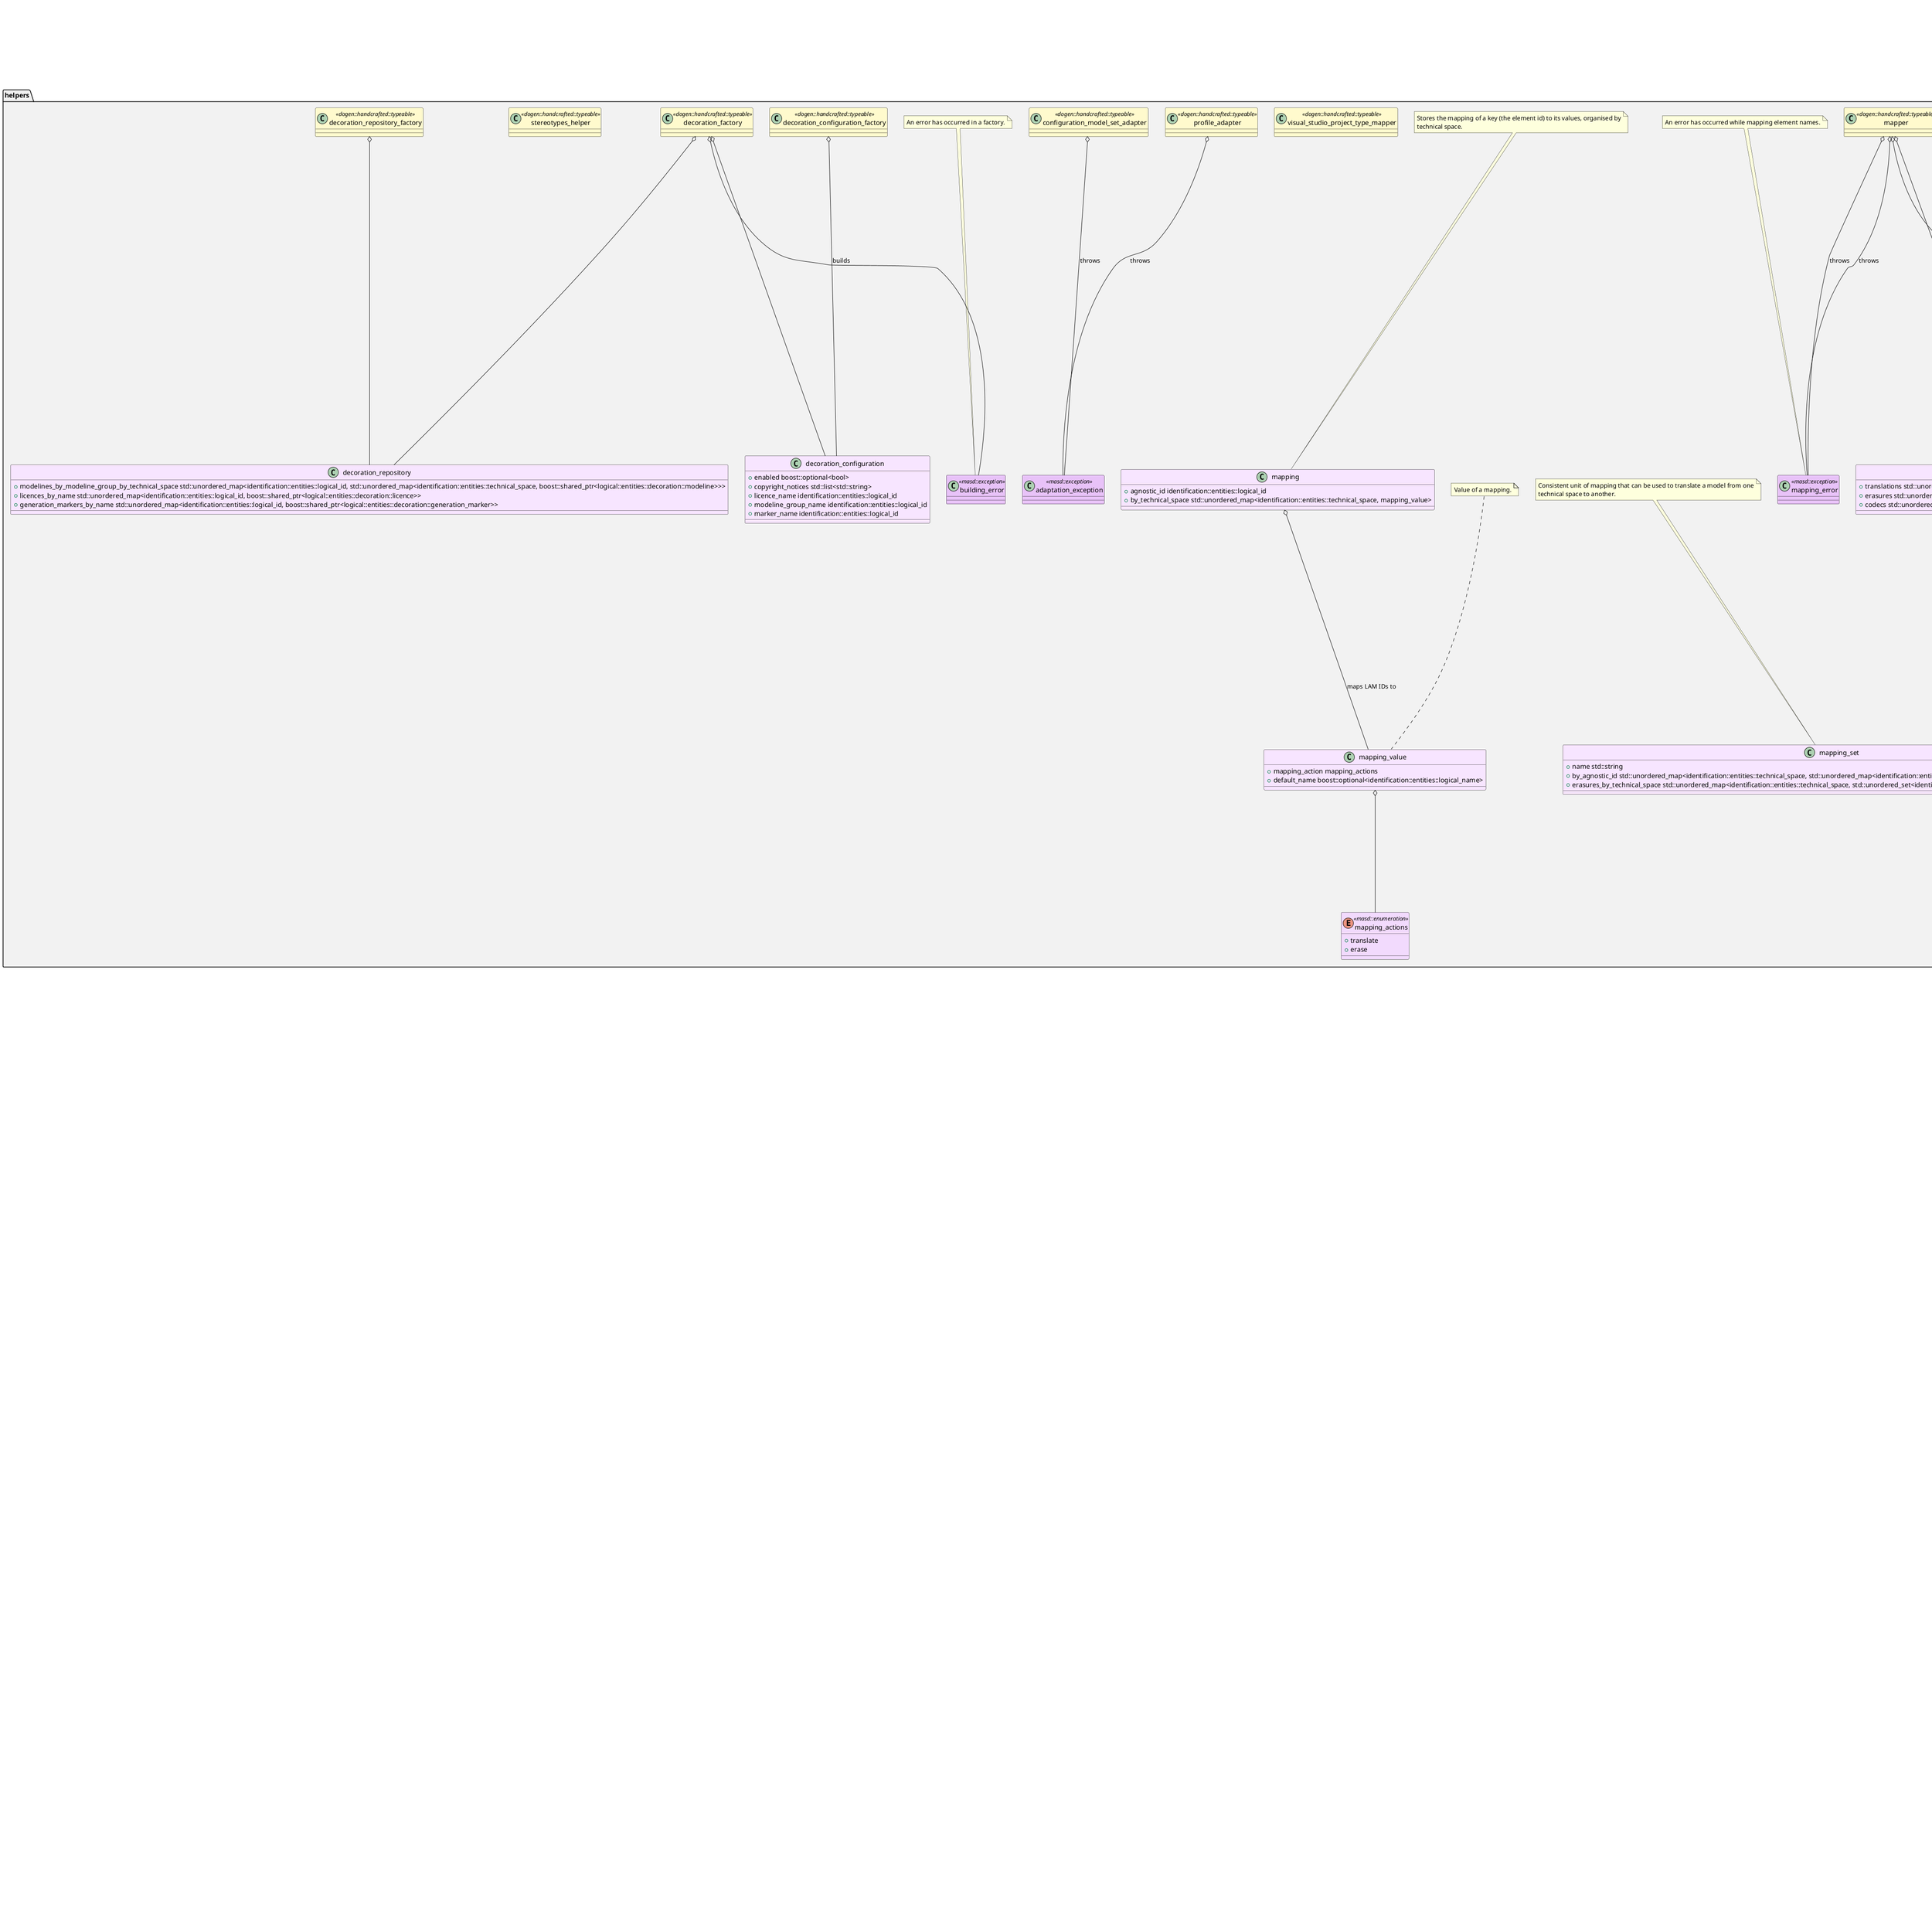 @startuml
set namespaceSeparator ::
note as N1
The logcal model defines the core entities that live in the logical dimension of
MASD's conceptual model.

Overview

The logical model strives to provide a technical-space agnostic element
representation, designed for code generation. Codec models are obtained via
frontends and transformed into "bare" logical models, at which point they can
enter its pipeline. Within it, they are processed until they form a cohesive
whole. They are then in a suitable state for code generation.

Mission

The objectives of the logical model are:

- to represent all high-level entities that exist across a number of technical
  spaces used in software engineering. These entities are not necessarily
  limited to programming entities, though, of course, these form the core set of
  elements we're interested in. Additional entities such as build sytems and
  high-level patterns such as GoF and others are also captured.
- to provide the tooling required to combine multiple models together into a
  bigger model - called the merged model.
- to ensure the consistency of the merged model via validation rules (such as
  verifying that all types have a definitions, etc.).

UML representation:

\image html dogen.logical/modeling/dogen.logical.svg
end note

namespace entities #F2F2F2 {
    note as entities_1
Entities that define the logical model.
    end note

    class Parameterisable <<masd::object_template>> #E3B6F6 {
        +{field} type_parameters type_parameters
    }

    Parameterisable o-- type_parameters

    class type_parameters #F7E5FF {
        +{field} variable_number_of_parameters bool
        +{field} count unsigned int
        +{field} always_in_heap bool
    }

    class Associatable <<masd::object_template>> #E3B6F6 {
        +{field} transparent_associations std::list<identification::entities::logical_name>
        +{field} opaque_associations std::list<identification::entities::logical_name>
        +{field} associative_container_keys std::list<identification::entities::logical_name>
    }

    note top of Associatable
The element has the ability to associate itself with other elements.
    end note

    class Generalizable <<masd::object_template>> #E3B6F6 {
        +{field} is_parent bool
        +{field} is_child bool
        +{field} is_leaf bool
        +{field} is_final bool
        +{field} is_final_requested boost::optional<bool>
        +{field} is_abstract bool
        +{field} in_inheritance_relationship bool
        +{field} root_parents std::list<identification::entities::logical_name>
        +{field} parents std::list<identification::entities::logical_name>
        +{field} leaves std::list<identification::entities::logical_name>
        +{field} type_registrar boost::optional<identification::entities::logical_name>
    }

    note top of Generalizable
The element has the ability to be part of a generalization relationship.
    end note

    class Visitable <<masd::object_template>> #E3B6F6 {
        +{field} base_visitor boost::optional<identification::entities::logical_name>
        +{field} derived_visitor boost::optional<identification::entities::logical_name>
        +{field} is_visitation_root bool
        +{field} is_visitation_leaf bool
    }

    note top of Visitable
The ability to handle visitation.
    end note

    class Relatable <<masd::object_template>> #E3B6F6 {
    }

    entities::Containable <|-- entities::Relatable
    entities::Visitable <|-- entities::Relatable
    entities::Associatable <|-- entities::Relatable
    entities::Generalizable <|-- entities::Relatable
    note top of Relatable
Element has the ability to have relationships with other elements.
    end note

    class Containable <<masd::object_template>> #E3B6F6 {
        +{field} contained_by identification::entities::logical_id
        +{field} in_global_module bool
    }

    note top of Containable
The ability to be contained inside a module.
    end note

    class TechnicalSpaceRelationship <<masd::object_template>> #E3B6F6 {
        +{field} intrinsic_technical_space identification::entities::technical_space
    }

    class Provenance <<masd::object_template>> #E3B6F6 {
        +{field} provenance identification::entities::codec_provenance
    }

    note top of Provenance
Details of the origin of this model element.
    end note

    class Stereotypable <<masd::object_template>> #E3B6F6 {
        +{field} stereotypes stereotypes
    }

    Stereotypable o-- stereotypes

    class stereotypes #F7E5FF {
        +{field} static_stereotypes std::list<static_stereotypes>
        +{field} dynamic_stereotypes std::list<identification::entities::stereotype>
    }

    stereotypes o-- static_stereotypes

    note top of stereotypes
Stereotype information associated with this element.
    end note

    enum static_stereotypes <<masd::enumeration>> #F2DAFD {
        +{field} fluent
        +{field} immutable
        +{field} visitable
        +{field} structural_object
        +{field} structural_object_template
        +{field} structural_exception
        +{field} structural_primitive
        +{field} structural_enumeration
        +{field} structural_module
        +{field} structural_builtin
        +{field} structural_entry_point
        +{field} structural_assistant
        +{field} orm_object
        +{field} orm_value
        +{field} decoration_modeline_group
        +{field} decoration_modeline
        +{field} decoration_generation_marker
        +{field} decoration_licence
        +{field} variability_profile
        +{field} variability_profile_template
        +{field} variability_feature_bundle
        +{field} variability_feature_template_bundle
        +{field} variability_initializer
        +{field} mapping_fixed_mappable
        +{field} mapping_extensible_mappable
        +{field} templating_logic_less_template
        +{field} serialization_type_registrar
        +{field} visual_studio_solution
        +{field} visual_studio_project
        +{field} visual_studio_msbuild_targets
        +{field} orm_common_odb_options
        +{field} build_cmakelists
        +{field} physical_backend
        +{field} physical_facet
        +{field} physical_archetype
        +{field} physical_archetype_kind
        +{field} physical_part
        +{field} physical_helper
    }

    note top of static_stereotypes
Lists all stereotypes defined in the masd UML profile.
    end note

    class Documentable <<masd::object_template>> #E3B6F6 {
        +{field} documentation std::string
    }

    note top of Documentable
Ability to provide documentation.
    end note

    class Configurable <<masd::object_template>> #E3B6F6 {
        +{field} configuration boost::shared_ptr<variability::entities::configuration>
    }

    note top of Configurable
Ability to have meta-data associated.
    end note

    class MetaNameable <<masd::object_template>> #E3B6F6 {
        +{field} meta_name identification::entities::logical_meta_name
    }

    note top of MetaNameable
Ability to have a meta-name.
    end note

    class Nameable <<masd::object_template>> #E3B6F6 {
        +{field} name identification::entities::logical_name
    }

    note top of Nameable
Ability to have a name.
    end note

    class Generatable <<masd::object_template>> #E3B6F6 {
        +{field} generability_status generability_status
    }

    Generatable o-u- generability_status

    enum generability_status <<masd::enumeration>> #F2DAFD {
        +{field} non_generatable_source
        +{field} generation_not_expected
        +{field} non_generatable_state
        +{field} generation_disabled
        +{field} generation_ignored
        +{field} generatable
    }

    note top of generability_status
The status of this element with regards to generability.
    end note

    class Labelable <<masd::object_template>> #E3B6F6 {
        +{field} labels std::list<identification::entities::label>
    }

    note top of Labelable
The ability to attach labels to an element.
    end note

    class Stateful <<masd::object_template>> #E3B6F6 {
        +{field} all_attributes std::list<attribute>
        +{field} local_attributes std::list<attribute>
        +{field} inherited_attributes std::unordered_map<identification::entities::logical_name, std::list<attribute>>
        +{field} is_immutable bool
        +{field} is_fluent bool
    }

    Stateful o-u- attribute: stores state in

    note top of Stateful
Ability to have a state.
    end note

    class attribute <<Documentable, Configurable, Nameable, Stereotypable>> #F7E5FF {
        +{field} unparsed_type std::string
        +{field} parsed_type identification::entities::logical_name_tree
        +{field} is_immutable bool
        +{field} is_fluent bool
        +{field} orm_properties boost::optional<orm::attribute_properties>
        +{field} member_variable_name std::string
        +{field} getter_setter_name std::string
    }

    note top of attribute
Represents an attribute in an object.
    end note

    class Element <<masd::object_template>> #E3B6F6 {
    }

    Element <|.. element

    entities::Nameable <|-- entities::Element
    entities::Documentable <|-- entities::Element
    entities::Provenance <|-- entities::Element
    entities::Containable <|-- entities::Element
    entities::Stereotypable <|-- entities::Element
    entities::MetaNameable <|-- entities::Element
    entities::TechnicalSpaceRelationship <|-- entities::Element
    entities::Configurable <|-- entities::Element
    entities::Labelable <|-- entities::Element
    entities::Generatable <|-- entities::Element
    note top of Element
A unit of coding that can be code generated.

We define the Element object template purely to make our life easier when
creating the element class. It is not required for any other purpose.
    end note

    class element <<masd::visitable, Element>> #F7E5FF {
        +{field} decoration std::unordered_map<identification::entities::technical_space, boost::optional<decoration::element_properties>>
        +{field} helper_properties std::list<helper_properties>
    }

    element o-- helper_properties

    note top of element
Represents a generic logical construct.

An element is anything of interest in a problem domain which needs to be
expressed in code generation. It covers both types (objects, enumerations, etc),
meta-types (object templates) and non-types (modules and backend specific entities).
    end note

    class model <<Nameable, MetaNameable, Provenance>> #F7E5FF {
        +{field} references std::unordered_map<identification::entities::logical_name, identification::entities::model_type>
        +{field} leaves std::unordered_set<identification::entities::logical_name>
        +{field} root_module boost::shared_ptr<structural::module>
        +{field} input_technical_space identification::entities::technical_space
        +{field} output_technical_spaces std::list<identification::entities::technical_space>
        +{field} all_technical_spaces std::unordered_set<identification::entities::technical_space>
        +{field} orm_properties boost::optional<orm::model_properties>
        +{field} structural_elements structural::element_repository
        +{field} decoration_elements decoration::element_repository
        +{field} variability_elements variability::element_repository
        +{field} mapping_elements mapping::element_repository
        +{field} templating_elements templating::element_repository
        +{field} serialization_elements serialization::element_repository
        +{field} visual_studio_elements visual_studio::element_repository
        +{field} orm_elements orm::element_repository
        +{field} build_elements build::element_repository
        +{field} physical_elements physical::element_repository
        +{field} meta_names std::unordered_map<identification::entities::logical_meta_id, identification::entities::logical_meta_name>
        +{field} streaming_properties std::unordered_map<identification::entities::logical_id, streaming_properties>
        +{field} technical_space_version identification::entities::technical_space_version
        +{field} aspect_properties std::unordered_map<identification::entities::logical_id, aspect_properties>
        +{field} assistant_properties std::unordered_map<identification::entities::logical_id, assistant_properties>
    }

    model o-- element
    model o-- assistant_properties
    model o-- aspect_properties
    model o-- streaming_properties

    note top of model
Intermediate representation of a masd model.
    end note

    class assistant_properties #F7E5FF {
        +{field} requires_assistance bool
        +{field} method_postfix std::string
    }

    class aspect_properties #F7E5FF {
        +{field} requires_static_reference_equals bool
    }

    class streaming_properties #F7E5FF {
        +{field} requires_quoting bool
        +{field} string_conversion_method std::string
        +{field} remove_unprintable_characters bool
    }

    class output_model_set <<Nameable>> #F7E5FF {
        +{field} models std::list<model>
    }

    output_model_set o-- model: composed of

    note top of output_model_set
Represents a set of related logical models produced as ouput of the logical
model chains.
    end note

    class input_model_set #F7E5FF {
        +{field} target model
        +{field} references std::list<model>
        +{field} fixed_mappings std::unordered_map<std::string, std::string>
    }

    input_model_set o-- model: composed of

    note top of input_model_set
Represents a set of related logical models used as an input to the logical model
chains.
    end note

    class elements_traversal <<dogen::handcrafted::typeable::header_only>> #FFFACD {
    }

    class TraversalVisitor <<masd::object_template>> #E3B6F6 {
    }

    class Container <<masd::object_template>> #E3B6F6 {
        +{field} contains std::list<identification::entities::logical_id>
    }

    note top of Container
Has the ability to contain other elements.
    end note

    class meta_element <<masd::variability::profile>> #DDECEC {
        +{field} masd.generalization.parent
    }

    class helper_properties #F7E5FF {
        +{field} current helper_descriptor
        +{field} direct_descendants std::list<helper_descriptor>
        +{field} in_inheritance_relationship bool
    }

    helper_properties o-- helper_descriptor

    class helper_descriptor #F7E5FF {
        +{field} family std::string
        +{field} namespaces std::list<std::string>
        +{field} name_identifiable std::string
        +{field} name_qualified std::string
        +{field} name_tree_qualified std::string
        +{field} name_tree_identifiable std::string
        +{field} streaming_properties boost::optional<streaming_properties>
        +{field} is_simple_type bool
        +{field} requires_hashing_helper bool
        +{field} is_circular_dependency bool
        +{field} is_pointer bool
    }

    namespace entities::build #F2F2F2 {
        note as build_1
Houses all of the meta-modeling elements related to building, which don't have
their own containing namespace.
        end note

        class element_repository #F7E5FF {
            +{field} cmakelists std::unordered_map<identification::entities::logical_id, boost::shared_ptr<cmakelists>>
        }

        element_repository o-- cmakelists

        class cmakelists <<logical::meta_element>> #F7E5FF {
            +{field} include_directory_path std::string
            +{field} source_directory_name std::string
            +{field} header_file_extension std::string
            +{field} implementation_file_extension std::string
            +{field} odb_targets dogen::logical::entities::orm::odb_targets
            +{field} tests_directory_name std::string
        }

        note top of cmakelists
Represents build CMakeLists files.
        end note

    }

    namespace entities::serialization #F2F2F2 {
        note as serialization_1
Houses all of the meta-modeling elements related to serialisation.
        end note

        class element_repository #F7E5FF {
            +{field} type_registrars std::unordered_map<identification::entities::logical_id, boost::shared_ptr<type_registrar>>
        }

        element_repository o-- type_registrar

        class type_registrar <<logical::meta_element>> #F7E5FF {
            +{field} leaves std::list<identification::entities::logical_name>
            +{field} registrar_dependencies std::list<identification::entities::logical_name>
        }

        note top of type_registrar
Responsible for registering types for serialisation purposes.

Certain libraries in certain technical spaces - such as Boost Serialisation, in C++ -
require types that are in an inheritance relationship to be made known to the
serialisation infrastructure in order for the deserialisation of base and derived
types to work. The type registrar is aware of all types with such requirements and
generates the registration code as needed.
        end note

    }

    namespace entities::templating #F2F2F2 {
        note as templating_1
Meta-model elements related to templating .
        end note

        class element_repository #F7E5FF {
            +{field} logic_less_templates std::unordered_map<identification::entities::logical_id, boost::shared_ptr<logic_less_template>>
        }

        element_repository o-- logic_less_template

        class logic_less_template <<logical::meta_element>> #F7E5FF {
            +{field} content std::string
        }

        note top of logic_less_template
Represents a logic-less template.

At present the system only supports wale templates.
        end note

    }

    namespace entities::orm #F2F2F2 {
        note as orm_1
Houses all of the properties related to ORM support in Dogen.
        end note

        class element_repository #F7E5FF {
            +{field} common_odb_options std::unordered_map<identification::entities::logical_id, boost::shared_ptr<common_odb_options>>
        }

        element_repository o-- common_odb_options

        class Mappeable <<masd::object_template>> #E3B6F6 {
            +{field} generate_mapping bool
        }

        class OrmElement <<masd::object_template>> #E3B6F6 {
            +{field} odb_options odb_options
        }

        OrmElement o-- odb_options
        OrmElement <|-- object_properties
        OrmElement <|-- primitive_properties

        entities::orm::Schemable <|-- entities::orm::OrmElement
        entities::orm::Caseable <|-- entities::orm::OrmElement
        entities::orm::Mappeable <|-- entities::orm::OrmElement
        entities::orm::TypeMappable <|-- entities::orm::OrmElement
        entities::orm::OdbPragmable <|-- entities::orm::OrmElement
        class OdbPragmable <<masd::object_template>> #E3B6F6 {
            +{field} odb_pragmas std::list<std::string>
        }

        OdbPragmable <|-- attribute_properties

        class TypeMappable <<masd::object_template>> #E3B6F6 {
            +{field} type_mappings std::list<type_mapping>
        }

        TypeMappable o-- type_mapping

        class type_mapping #F7E5FF {
            +{field} source_type std::string
            +{field} destination_type std::string
            +{field} to_source_type std::string
            +{field} to_destination_type std::string
            +{field} database boost::optional<database_system>
        }

        type_mapping o-- database_system

        enum database_system <<masd::enumeration, dogen::hashable, dogen::convertible>> #F2DAFD {
            +{field} mysql
            +{field} postgresql
            +{field} oracle
            +{field} sql_server
            +{field} sqlite
        }

        class Overridable <<masd::object_template>> #E3B6F6 {
            +{field} type_overrides std::unordered_map<database_system, std::string>
        }

        Overridable <|-- primitive_properties
        Overridable <|-- attribute_properties

        class Caseable <<masd::object_template>> #E3B6F6 {
            +{field} letter_case boost::optional<letter_case>
        }

        Caseable o-- letter_case
        Caseable <|.. model_properties
        Caseable <|.. module_properties

        note top of Caseable
The model element supports configuration related to casing.
        end note

        enum letter_case <<masd::enumeration, dogen::convertible>> #F2DAFD {
            +{field} upper_case
            +{field} lower_case
        }

        class Schemable <<masd::object_template>> #E3B6F6 {
            +{field} schema_name std::string
            +{field} capitalised_schema_name std::string
        }

        Schemable <|-- model_properties
        Schemable <|-- module_properties

        note top of Schemable
Model element can belong to a relational database schema.
        end note

        class object_properties <<OrmElement>> #F7E5FF {
            +{field} table_name std::string
            +{field} is_value bool
            +{field} has_primary_key bool
        }

        class primitive_properties <<OrmElement, Overridable>> #F7E5FF {
        }

        class model_properties <<Schemable, Caseable>> #F7E5FF {
            +{field} database_systems std::vector<database_system>
        }

        class module_properties <<Schemable, Caseable>> #F7E5FF {
        }

        class attribute_properties <<Overridable, OdbPragmable>> #F7E5FF {
            +{field} column_name std::string
            +{field} is_primary_key bool
            +{field} is_nullable boost::optional<bool>
            +{field} is_composite bool
        }

        class odb_options #F7E5FF {
            +{field} epilogue std::string
            +{field} include_regexes std::list<std::string>
            +{field} header_guard_prefix std::string
        }

        class common_odb_options <<logical::meta_element>> #F7E5FF {
            +{field} sql_name_case std::string
            +{field} databases std::list<std::string>
        }

        class odb_targets #F7E5FF {
            +{field} main_target_name std::string
            +{field} common_odb_options std::string
            +{field} targets std::list<odb_target>
        }

        odb_targets o-- odb_target

        class odb_target #F7E5FF {
            +{field} name std::string
            +{field} comment std::string
            +{field} output_directory std::string
            +{field} types_file std::string
            +{field} move_parameters std::list<std::pair<std::string, std::string>>
            +{field} object_odb_options std::string
        }

    }

    namespace entities::decoration #F2F2F2 {
        note as decoration_1
Houses all of the meta-modeling elements and properties related to decorations.
        end note

        class element_repository #F7E5FF {
            +{field} modeline_groups std::unordered_map<identification::entities::logical_id, boost::shared_ptr<modeline_group>>
            +{field} modelines std::unordered_map<identification::entities::logical_id, boost::shared_ptr<modeline>>
            +{field} licences std::unordered_map<identification::entities::logical_id, boost::shared_ptr<licence>>
            +{field} generation_markers std::unordered_map<identification::entities::logical_id, boost::shared_ptr<generation_marker>>
        }

        element_repository o-- modeline_group
        element_repository o-- modeline
        element_repository o-u- licence
        element_repository o-u- generation_marker

        class modeline_group <<logical::meta_element, Container>> #F7E5FF {
            +{field} modelines std::list<boost::shared_ptr<modeline>>
        }

        modeline_group o-- modeline

        note top of modeline_group
Group of modelines, logically associated.

For example, one may choose to have a set of modelines for emacs, or for vi,
etc.
        end note

        class modeline <<logical::meta_element>> #F7E5FF {
            +{field} editor editor
            +{field} location modeline_location
            +{field} fields std::list<modeline_field>
            +{field} technical_space identification::entities::technical_space
        }

        modeline o-- editor
        modeline o-- modeline_location
        modeline o-- modeline_field

        note top of modeline
Groups all the fields representing editor variables for emacs, vi, etc.

A field is a key-value pair (KVP), where name is the first element and its value
the second.

Example:

: -*- mode: c++; tab-width: 4; indent-tabs-mode: nil; c-basic-offset: 4 -*-

In this particular case, both prefix and postfix are "-*-"; mode is the first
field name and its value is c++; the KVP separator is ":" and the field
separator is ";".
        end note

        enum modeline_location <<masd::enumeration, dogen::convertible>> #F2DAFD {
            +{field} top
            +{field} bottom
        }

        note top of modeline_location
Location in the file to place the modeline.
        end note

        class modeline_field #F7E5FF {
            +{field} name std::string
            +{field} value std::string
        }

        enum editor <<masd::enumeration, dogen::convertible>> #F2DAFD {
            +{field} emacs
            +{field} vi
            +{field} vim
            +{field} ex
        }

        note top of editor
Supported editors for modelines.
        end note

        class licence <<logical::meta_element>> #F7E5FF {
            +{field} short_form std::string
            +{field} long_form std::string
        }

        note top of licence
Represents legal licence for software projects.
        end note

        class generation_marker <<logical::meta_element>> #F7E5FF {
            +{field} add_date_time bool
            +{field} add_dogen_version bool
            +{field} add_model_to_text_transform_details bool
            +{field} add_warning bool
            +{field} add_origin_sha1_hash bool
            +{field} message std::string
        }

        note top of generation_marker
Properties of the "generation marker" to add to generated files.

These are also known as "location strings".
        end note

        class element_properties #F7E5FF {
            +{field} preamble std::string
            +{field} postamble std::string
        }

        note top of element_properties
Decoration for this element.
        end note

    }

    namespace entities::variability #F2F2F2 {
        note as variability_1
Houses all of the meta-modeling elements related to variability.

There are two "kinds" of entities in this namespace:

- those that are used to model the data required to code-generate dogen's
  implementation of variability. That is to say, none of these elements are
  directly involved in the processing of variability model data (i.e. the
  current user model we are processing), but instead they generate code that
  injects variability data once compiled and integrated into dogen. These types
  setup the geometry of variability space: feature bundle and feature bundle
  templates and related types.

- those that inject variability data as part of the processing of the current
  user model. These types are responsible for instantiating configurations,
  within the prevailing geometry of variability space. Example: profile and
  profile templates.

Now, it is a bit confusing how variability interacts with the variability
meta-model elements, and it may appear that we repat ourselves quite a bit when
declaring the variability feature bundles. This is a consequence of the two
types of uses for variability types described above. Lets explore this in more
detail.

In general, we tend to declare (register) features and create the static
configuration in the same place. This works for almost all cases because we
normally declare the features where we consume them. Profiles are /different/: a
profile is making use of a feature declared for a feature (simplifying
somewhat). That is, at run time, a profile is the instantiation of a feature
defined elsewhere. Remember that features are nothing more than a type system
designed to give a "strongly typed" feel to the meta-data. Profiles are just an
instantiation of those strong types.

In theory, profile meta-data should already exist and match exactly what was
defined for features; in practice there is a mismatch, and this is due to how we
modeled features and feature bundles: to avoid repetition, we placed some
features at the top-level and others in the features themselves. This approach
does not match the shape required for profiles, so we need to redefine the
bundle. However, of course, we do not want to register the features this time
around (after all, they already exist) so we need to disable feature
registration. In the future we hope to simplify this by making the shapes
align - though perhaps it will have the underisable side-effect of hiding all of
this complexity.
        end note

        class abstract_feature <<Documentable, Configurable, Nameable>> #F7E5FF {
            +{field} original_key std::string
            +{field} key std::string
            +{field} identifiable_key std::string
            +{field} unparsed_type std::string
            +{field} mapped_type std::string
            +{field} parsed_type identification::entities::logical_name_tree
            +{field} default_value std::string
            +{field} value_type variability::entities::value_type
            +{field} binding_point boost::optional<variability::entities::binding_point>
            +{field} is_optional bool
            +{field} requires_optionality bool
        }

        note top of abstract_feature
Contains all of the common attributes between features and feature templates.
        end note

        class feature_template #F7E5FF {
            +{field} default_value_overrides std::list<default_value_override>
        }

        entities::variability::abstract_feature <|-- entities::variability::feature_template
        note top of feature_template
Represents a feature template in variability space.

Feature templates are expanded into features within the variability model.
        end note

        class initializer <<logical::meta_element>> #F7E5FF {
            +{field} feature_template_bundles std::list<identification::entities::logical_name>
            +{field} feature_bundles std::list<identification::entities::logical_name>
        }

        note top of initializer
Responsible for initialising features and feature templates.
        end note

        class element_repository #F7E5FF {
            +{field} profile_templates std::unordered_map<identification::entities::logical_id, boost::shared_ptr<profile_template>>
            +{field} profiles std::unordered_map<identification::entities::logical_id, boost::shared_ptr<profile>>
            +{field} feature_template_bundles std::unordered_map<identification::entities::logical_id, boost::shared_ptr<feature_template_bundle>>
            +{field} feature_bundles std::unordered_map<identification::entities::logical_id, boost::shared_ptr<feature_bundle>>
            +{field} initializer boost::shared_ptr<initializer>
        }

        element_repository o-u- profile_template
        element_repository o-u- profile
        element_repository o-u- feature_template_bundle
        element_repository o-u- feature_bundle
        element_repository o-- initializer

        class abstract_bundle <<logical::meta_element, Associatable>> #F7E5FF {
            +{field} key_prefix std::string
            +{field} generate_registration bool
            +{field} generate_static_configuration bool
            +{field} requires_manual_default_constructor bool
            +{field} default_binding_point boost::optional<variability::entities::binding_point>
        }

        note top of abstract_bundle
A feature template bundle represents an aggregation of feature templates in a
model.

The feature templates should be "semantically related", that is, belong to a
related topic. A feature template bundle is used by code generation to generate
infrastructural code to ease the creation and subsequent processing of features.

Generated code comprises of two aspects:

- the registration of the feature template for the dynamic part of the
  processing;
- the generation of a static configuration class to represent the feature once
  read out from the dynamic configuration - if requested.
        end note

        class feature_bundle #F7E5FF {
            +{field} features std::list<feature>
        }

        feature_bundle o-- feature

        entities::variability::abstract_bundle <|-- entities::variability::feature_bundle
        note top of feature_bundle
A feature bundle represents an aggregation of features in a model.

The features should be "semantically related", that is, belong to a related
topic. A feature bundle is used by code generation to generate infrastructural
code to ease the creation and subsequent processing of features.

Generated code comprises of two aspects:

- the registration of the feature for the dynamic part of the processing;
- the generation of a static configuration class to represent the feature once
  read out from the dynamic configuration.

Both of these aspects are optional, but at least one must be chosen.
        end note

        class feature #F7E5FF {
        }

        entities::variability::abstract_feature <|-- entities::variability::feature
        note top of feature
Represents a feature in variability space.
        end note

        class feature_template_bundle #F7E5FF {
            +{field} feature_templates std::list<feature_template>
            +{field} instantiation_domain_name std::string
        }

        feature_template_bundle o-- feature_template

        entities::variability::abstract_bundle <|-- entities::variability::feature_template_bundle
        note top of feature_template_bundle
A feature template bundle represents an aggregation of feature templates in a
model.

The feature templates should be "semantically related", that is, belong to a
related topic. A feature template bundle is used by code generation to generate
infrastructural code to ease the creation and subsequent processing of features.

Generated code comprises of two aspects:

- the registration of the feature template for the dynamic part of the
  processing;
- the generation of a static configuration class to represent the feature once
  read out from the dynamic configuration.

Both of these aspects are optional, but at least one must be chosen.
        end note

        class abstract_profile <<logical::meta_element>> #F7E5FF {
            +{field} stereotype std::string
            +{field} parents std::list<identification::entities::logical_name>
            +{field} key_prefix std::string
        }

        class profile_template #F7E5FF {
            +{field} entries std::list<profile_template_entry>
        }

        profile_template o-- profile_template_entry

        entities::variability::abstract_profile <|-- entities::variability::profile_template
        class profile #F7E5FF {
            +{field} entries std::list<profile_entry>
            +{field} binding_point std::string
        }

        profile o-- profile_entry

        entities::variability::abstract_profile <|-- entities::variability::profile
        note top of profile
Represents a profile from the variability subsystem.
        end note

        class abstract_profile_entry <<Documentable, Configurable, Nameable>> #F7E5FF {
            +{field} original_key std::string
            +{field} key std::string
            +{field} value std::list<std::string>
        }

        class profile_entry #F7E5FF {
        }

        entities::variability::abstract_profile_entry <|-- entities::variability::profile_entry
        class profile_template_entry #F7E5FF {
            +{field} instantiation_domain_name std::string
        }

        entities::variability::abstract_profile_entry <|-- entities::variability::profile_template_entry
        class default_value_override #F7E5FF {
            +{field} key_ends_with std::string
            +{field} default_value std::string
        }

    }

    namespace entities::structural #F2F2F2 {
        note as structural_1
Houses all of the meta-modeling elements related to structural modeling.
        end note

        class object_template <<logical::meta_element, Stateful>> #F7E5FF {
            +{field} parents std::list<identification::entities::logical_name>
            +{field} is_child bool
        }

        note top of object_template
Represents a structural template for masd objects.
        end note

        class object <<logical::meta_element, Stateful, Relatable, Parameterisable, TechnicalSpaceProperties>> #F7E5FF {
            +{field} is_associative_container bool
            +{field} object_templates std::list<identification::entities::logical_name>
            +{field} provides_opaqueness bool
            +{field} can_be_primitive_underlier bool
            +{field} orm_properties boost::optional<dogen::logical::entities::orm::object_properties>
        }

        note top of object
Representation of the class notion in the OOP paradigm.

The /object/ is equivalent to a meta-class, but we decided against this name
because all elements should also have the prefix meta - after all, logical is
ameta-model. Since the word class cannot be used in c++ to name types, we
decided instead to use the word object.
        end note

        class builtin <<logical::meta_element>> #F7E5FF {
            +{field} is_default_enumeration_type bool
            +{field} is_floating_point bool
            +{field} can_be_enumeration_underlier bool
            +{field} can_be_primitive_underlier bool
        }

        note top of builtin
Represents a value type that is built-in at the hardware level.
        end note

        class exception <<logical::meta_element>> #F7E5FF {
        }

        note top of exception
Represents an exception which can be thrown.
        end note

        class visitor <<logical::meta_element>> #F7E5FF {
            +{field} visits std::list<identification::entities::logical_name>
            +{field} parent boost::optional<identification::entities::logical_name>
        }

        class primitive <<logical::meta_element, TechnicalSpaceProperties>> #F7E5FF {
            +{field} is_nullable bool
            +{field} value_attribute attribute
            +{field} use_type_aliasing bool
            +{field} is_immutable bool
            +{field} orm_properties boost::optional<dogen::logical::entities::orm::primitive_properties>
        }

        note top of primitive
Defines an element created by the user to wrap another element, most likely a built-in.
        end note

        class module <<logical::meta_element, Container>> #F7E5FF {
            +{field} is_root bool
            +{field} is_global_module bool
            +{field} orm_properties boost::optional<dogen::logical::entities::orm::module_properties>
        }

        note top of module
Container for other logical elements.

Aggregates a group of logically related elements into a unit.
        end note

        class enumeration <<logical::meta_element>> #F7E5FF {
            +{field} underlying_element identification::entities::logical_name
            +{field} enumerators std::list<enumerator>
            +{field} use_implementation_defined_underlying_element bool
            +{field} use_implementation_defined_enumerator_values bool
            +{field} add_invalid_enumerator bool
        }

        note top of enumeration
Defines a bounded set of logically related values for a built-in type
or a string.
        end note

        class enumerator <<Documentable, Nameable, Configurable, Stereotypable>> #F7E5FF {
            +{field} value std::string
        }

        note top of enumerator
One of a set of valid values that an enumeration can assume.

The enumerator defines an element in the domain of the enumeration.
        end note

        class element_repository #F7E5FF {
            +{field} modules std::unordered_map<identification::entities::logical_id, boost::shared_ptr<module>>
            +{field} object_templates std::unordered_map<identification::entities::logical_id, boost::shared_ptr<object_template>>
            +{field} builtins std::unordered_map<identification::entities::logical_id, boost::shared_ptr<builtin>>
            +{field} enumerations std::unordered_map<identification::entities::logical_id, boost::shared_ptr<enumeration>>
            +{field} primitives std::unordered_map<identification::entities::logical_id, boost::shared_ptr<primitive>>
            +{field} objects std::unordered_map<identification::entities::logical_id, boost::shared_ptr<object>>
            +{field} exceptions std::unordered_map<identification::entities::logical_id, boost::shared_ptr<exception>>
            +{field} visitors std::unordered_map<identification::entities::logical_id, boost::shared_ptr<visitor>>
            +{field} entry_points std::unordered_map<identification::entities::logical_id, boost::shared_ptr<entry_point>>
            +{field} assistants std::unordered_map<identification::entities::logical_id, boost::shared_ptr<assistant>>
        }

        element_repository o-u- object_template
        element_repository o-u- object
        element_repository o-u- builtin
        element_repository o-u- exception
        element_repository o-u- primitive
        element_repository o-l- visitor
        element_repository o-r- module
        element_repository o-- enumeration
        element_repository o-- enumerator
        element_repository o-- entry_point
        element_repository o-- assistant

        class entry_point <<logical::meta_element>> #F7E5FF {
        }

        note top of entry_point
Represents an entry point to a binary.
        end note

        class assistant <<logical::meta_element>> #F7E5FF {
        }

        note top of assistant
General type to provide helpers.
        end note

        class technical_space_properties #F7E5FF {
            +{field} requires_manual_default_constructor bool
            +{field} requires_manual_move_constructor bool
            +{field} requires_stream_manipulators bool
            +{field} requires_static_reference_equals bool
        }

        class TechnicalSpaceProperties <<masd::object_template>> #E3B6F6 {
            +{field} technical_space_properties technical_space_properties
        }

        TechnicalSpaceProperties o-- technical_space_properties

    }

    namespace entities::mapping #F2F2F2 {
        note as mapping_1
Meta-model elements related to mapping domains.
        end note

        class element_repository #F7E5FF {
            +{field} extensible_mappables std::unordered_map<identification::entities::logical_id, boost::shared_ptr<extensible_mappable>>
            +{field} fixed_mappables std::unordered_map<identification::entities::logical_id, boost::shared_ptr<fixed_mappable>>
        }

        element_repository o-- extensible_mappable
        element_repository o-- fixed_mappable

        class extensible_mappable <<logical::meta_element>> #F7E5FF {
            +{field} destinations std::list<destination>
        }

        extensible_mappable o-- destination

        note top of extensible_mappable
A mappable meta-model element for the general purpose of mapping.

Mappables can be used to create a Platform Independent Model (PIM), which is
then mapped to concrete types to form a Platform Specific Model (PSM). Users can
extend the mappings as required.
        end note

        class destination #F7E5FF {
            +{field} name identification::entities::logical_name
            +{field} technical_space identification::entities::technical_space
        }

        class fixed_mappable <<logical::meta_element>> #F7E5FF {
            +{field} destination std::string
        }

        note top of fixed_mappable
A mappable meta-model element for a special purpose.

At present, the only fixed mappables used by Dogen are related to the mapping of
variability types.
        end note

    }

    namespace entities::visual_studio #F2F2F2 {
        note as visual_studio_1
Houses meta-model elements related to build systems.
        end note

        class UniquelyIdentifiable <<masd::object_template>> #E3B6F6 {
            +{field} guid std::string
        }

        UniquelyIdentifiable <|.. solution
        UniquelyIdentifiable <|.. project
        UniquelyIdentifiable <|.. project_persistence_block

        class element_repository #F7E5FF {
            +{field} solutions std::unordered_map<identification::entities::logical_id, boost::shared_ptr<solution>>
            +{field} projects std::unordered_map<identification::entities::logical_id, boost::shared_ptr<project>>
            +{field} msbuild_targets std::unordered_map<identification::entities::logical_id, boost::shared_ptr<msbuild_targets>>
        }

        element_repository o-u- solution
        element_repository o-u- project
        element_repository o-- msbuild_targets

        class solution <<logical::meta_element, UniquelyIdentifiable>> #F7E5FF {
            +{field} project_persistence_blocks std::list<project_persistence_block>
        }

        solution o-- project_persistence_block

        class project <<logical::meta_element, UniquelyIdentifiable>> #F7E5FF {
            +{field} type_guid std::string
            +{field} item_groups std::list<item_group>
            +{field} project_name std::string
        }

        project o-- item_group

        note top of project
Represents a Visual Studio project.
        end note

        class item_group #F7E5FF {
            +{field} items std::list<item>
        }

        item_group o-- item

        note top of item_group
Represents an MSBuild ItemGroup.

Documented as follows: Contains a set of user-defined Item elements. Every item
used in a MSBuild project must be specified as a child of an ItemGroup element.
        end note

        class item #F7E5FF {
            +{field} name std::string
            +{field} include std::string
        }

        note top of item
Represents an MSBuild Item, used in Visual Studio projects.

Documentation:  Contains a user-defined item and its metadata. Every item that is
used in a MSBuild project must be specified as a child of an ItemGroup element.
        end note

        class project_persistence_block <<UniquelyIdentifiable>> #F7E5FF {
            +{field} name std::string
            +{field} relative_path boost::filesystem::path
            +{field} type_guid std::string
        }

        class msbuild_targets <<logical::meta_element>> #F7E5FF {
            +{field} odb_targets dogen::logical::entities::orm::odb_targets
        }

    }

    namespace entities::physical #F2F2F2 {
        note as physical_1
Logical representation of elements in the physical dimension.
        end note

        class PhysicalElement <<masd::object_template>> #E3B6F6 {
            +{field} id std::string
            +{field} major_technical_space identification::entities::technical_space
            +{field} meta_model_name std::string
            +{field} backend_name std::string
        }

        PhysicalElement <|.. archetype
        PhysicalElement <|.. part
        PhysicalElement <|.. facet
        PhysicalElement <|.. backend
        PhysicalElement <|.. helper

        class HasTechnicalSpace <<masd::object_template>> #E3B6F6 {
            +{field} technical_space std::string
        }

        HasTechnicalSpace <|.. archetype
        HasTechnicalSpace <|.. backend

        class Urnable <<masd::object_template>> #E3B6F6 {
            +{field} original_urn std::string
        }

        Urnable <|.. variable_relation
        Urnable <|.. constant_relation

        class element_repository #F7E5FF {
            +{field} backends std::unordered_map<identification::entities::logical_id, boost::shared_ptr<backend>>
            +{field} facets std::unordered_map<identification::entities::logical_id, boost::shared_ptr<facet>>
            +{field} archetypes std::unordered_map<identification::entities::logical_id, boost::shared_ptr<archetype>>
            +{field} parts std::unordered_map<identification::entities::logical_id, boost::shared_ptr<part>>
            +{field} archetype_kinds std::unordered_map<identification::entities::logical_id, boost::shared_ptr<archetype_kind>>
            +{field} helpers std::unordered_map<identification::entities::logical_id, boost::shared_ptr<helper>>
        }

        element_repository o-u- backend
        element_repository o-u- facet
        element_repository o-u- archetype
        element_repository o-u- part
        element_repository o-- archetype_kind
        element_repository o-- helper

        class archetype <<logical::meta_element, PhysicalElement, HasTechnicalSpace>> #F7E5FF {
            +{field} facet_name std::string
            +{field} part_id std::string
            +{field} logical_meta_element_id identification::entities::logical_meta_id
            +{field} relations relations
            +{field} text_templating text_templating
            +{field} postfix std::string
        }

        archetype o-- text_templating

        note top of archetype
Represents an archetype within a facet.
        end note

        class text_templating <<Configurable>> #F7E5FF {
            +{field} stitch_template_content std::string
            +{field} wale_template boost::optional<identification::entities::logical_name>
            +{field} wale_template_content std::string
            +{field} rendered_stitch_template std::string
            +{field} relations relations
        }

        text_templating o-- relations

        note top of text_templating
Contains all the properties related to the generation of archetypes themselves.
        end note

        class relations #F7E5FF {
            +{field} status std::string
            +{field} constant std::list<constant_relation>
            +{field} variable std::list<variable_relation>
            +{field} hard_coded std::list<hard_coded_relation>
        }

        relations o-- constant_relation
        relations o-- variable_relation
        relations o-- hard_coded_relation

        class variable_relation <<Urnable>> #F7E5FF {
            +{field} type std::string
        }

        class constant_relation <<Urnable, Labelable>> #F7E5FF {
            +{field} logical_model_element_id std::string
        }

        class hard_coded_relation #F7E5FF {
            +{field} value std::string
        }

        class backend <<logical::meta_element, PhysicalElement, Container, HasTechnicalSpace>> #F7E5FF {
            +{field} facets std::list<identification::entities::logical_name>
            +{field} parts std::list<identification::entities::logical_name>
            +{field} archetype_kinds std::list<identification::entities::logical_name>
            +{field} directory_name std::string
        }

        note top of backend
Represents a physical backend, targetting a major technical space such as C++ or C#.
        end note

        class facet <<logical::meta_element, PhysicalElement, Container>> #F7E5FF {
            +{field} archetypes std::list<identification::entities::logical_name>
            +{field} helpers std::list<identification::entities::logical_name>
            +{field} directory_name std::string
            +{field} postfix std::string
        }

        note top of facet
Represents a facet within a backend, such as type definitions.
        end note

        class part <<logical::meta_element, PhysicalElement>> #F7E5FF {
            +{field} external_modules_path_contribution std::string
            +{field} model_modules_path_contribution std::string
            +{field} facet_path_contribution std::string
            +{field} internal_modules_path_contribution std::string
            +{field} requires_relative_path bool
            +{field} archetypes std::list<identification::entities::logical_name>
            +{field} directory_name std::string
        }

        note top of part
Part whithin a backend.
        end note

        class archetype_kind <<logical::meta_element, PhysicalElement>> #F7E5FF {
            +{field} file_extension std::string
        }

        class helper <<logical::meta_element, PhysicalElement>> #F7E5FF {
            +{field} part_id std::string
            +{field} facet_name std::string
            +{field} family std::string
            +{field} owning_formatters std::list<std::string>
            +{field} owning_facets std::list<std::string>
            +{field} helper_name std::string
            +{field} text_templating text_templating
            +{field} relations relations
        }

    }

}

class traits <<dogen::handcrafted::typeable>> #FFFACD {
}

namespace transforms #F2F2F2 {
    note as transforms_1
Houses all of the transformations supported by logical.
    end note

    class context <<dogen::typeable, dogen::pretty_printable>> #F7E5FF {
        +{field} compatibility_mode bool
        +{field} feature_model boost::shared_ptr<variability::entities::feature_model>
        +{field} physical_meta_model boost::shared_ptr<physical::entities::meta_model>
        +{field} mapping_repository boost::shared_ptr<helpers::mapping_set_repository>
        +{field} tracer boost::shared_ptr<tracing::tracer>
        +{field} activity_timestamp std::string
    }

    note top of context
Context for all logical transformations.

Contains all of the external data required for the transformations
to execute. It's not ideal to have a huge "global" class, with lots
of unrelated state; however, over time, we found that a number of
arguments were being supplied across the call graph, resulting in a
lot of repetitive code. The context gathers together all of these.
    end note

    class model_production_chain <<dogen::handcrafted::typeable>> #FFFACD {
    }

    model_production_chain o-u- pre_assembly_chain
    model_production_chain o-l- assembly_chain
    model_production_chain o-d- post_assembly_chain

    class pre_assembly_chain <<dogen::handcrafted::typeable>> #FFFACD {
    }

    pre_assembly_chain o-u- modules_transform
    pre_assembly_chain o-u- containment_transform
    pre_assembly_chain o-u- physical_entities_transform
    pre_assembly_chain o-u- modelines_transform
    pre_assembly_chain o-u- technical_space_transform
    pre_assembly_chain o-u- origin_transform
    pre_assembly_chain o-u- type_params_transform
    pre_assembly_chain o-u- variability_profiles_transform
    pre_assembly_chain o-u- visual_studio_transform
    pre_assembly_chain o-u- labelling_transform
    pre_assembly_chain o-u- aspect_properties_transform
    pre_assembly_chain o-u- assistant_properties_transform
    pre_assembly_chain o-u- streaming_properties_transform
    pre_assembly_chain o-u- primitives_transform
    pre_assembly_chain o-u- parsing_transform
    pre_assembly_chain o-u- variability_profiles_chain
    pre_assembly_chain o-u- dynamic_stereotypes_transform
    pre_assembly_chain o-u- mapping_elements_transform

    class modules_transform <<dogen::handcrafted::typeable>> #FFFACD {
    }

    class containment_transform <<dogen::handcrafted::typeable>> #FFFACD {
    }

    class physical_entities_transform <<dogen::handcrafted::typeable>> #FFFACD {
    }

    class modelines_transform <<dogen::handcrafted::typeable>> #FFFACD {
    }

    class technical_space_transform <<dogen::handcrafted::typeable>> #FFFACD {
    }

    class origin_transform <<dogen::handcrafted::typeable>> #FFFACD {
    }

    class type_params_transform <<dogen::handcrafted::typeable>> #FFFACD {
    }

    class variability_profiles_transform <<dogen::handcrafted::typeable>> #FFFACD {
    }

    class visual_studio_transform <<dogen::handcrafted::typeable>> #FFFACD {
    }

    class labelling_transform <<dogen::handcrafted::typeable>> #FFFACD {
    }

    class aspect_properties_transform <<dogen::handcrafted::typeable>> #FFFACD {
    }

    class assistant_properties_transform <<dogen::handcrafted::typeable>> #FFFACD {
    }

    class streaming_properties_transform <<dogen::handcrafted::typeable>> #FFFACD {
    }

    class primitives_transform <<dogen::handcrafted::typeable>> #FFFACD {
    }

    class parsing_transform <<dogen::handcrafted::typeable>> #FFFACD {
    }

    class variability_profiles_chain <<dogen::handcrafted::typeable>> #FFFACD {
    }

    class dynamic_stereotypes_transform <<dogen::handcrafted::typeable>> #FFFACD {
    }

    class mapping_elements_transform <<dogen::handcrafted::typeable>> #FFFACD {
    }

    class assembly_chain <<dogen::handcrafted::typeable>> #FFFACD {
    }

    assembly_chain o-u- merge_transform
    assembly_chain o-l- extensible_mapping_transform

    class merge_transform <<dogen::handcrafted::typeable>> #FFFACD {
    }

    class extensible_mapping_transform <<dogen::handcrafted::typeable>> #FFFACD {
    }

    class post_assembly_chain <<dogen::handcrafted::typeable>> #FFFACD {
    }

    post_assembly_chain o-- visual_studio_project_type_transform
    post_assembly_chain o-- enumerations_transform
    post_assembly_chain o-- generalization_transform
    post_assembly_chain o-- stereotypes_transform
    post_assembly_chain o-- object_templates_transform
    post_assembly_chain o-- global_module_transform
    post_assembly_chain o-- generability_transform
    post_assembly_chain o-- meta_naming_transform
    post_assembly_chain o-- orm_transform
    post_assembly_chain o-- odb_options_transform
    post_assembly_chain o-- resolver_transform
    post_assembly_chain o-- attributes_transform
    post_assembly_chain o-- resolver_transform
    post_assembly_chain o-- associations_transform
    post_assembly_chain o-- type_registrar_transform
    post_assembly_chain o-- all_technical_spaces_transform
    post_assembly_chain o-- decoration_transform
    post_assembly_chain o-- technical_space_properties_transform
    post_assembly_chain o-- helper_properties_transform
    post_assembly_chain o-- variability_features_transform
    post_assembly_chain o-- template_rendering_transform

    class visual_studio_project_type_transform <<dogen::handcrafted::typeable>> #FFFACD {
    }

    class enumerations_transform <<dogen::handcrafted::typeable>> #FFFACD {
    }

    class generalization_transform <<dogen::handcrafted::typeable>> #FFFACD {
    }

    class stereotypes_transform <<dogen::handcrafted::typeable>> #FFFACD {
    }

    class object_templates_transform <<dogen::handcrafted::typeable>> #FFFACD {
    }

    class global_module_transform <<dogen::handcrafted::typeable>> #FFFACD {
    }

    class generability_transform <<dogen::handcrafted::typeable>> #FFFACD {
    }

    class meta_naming_transform <<dogen::handcrafted::typeable>> #FFFACD {
    }

    class orm_transform <<dogen::handcrafted::typeable>> #FFFACD {
    }

    class odb_options_transform <<dogen::handcrafted::typeable>> #FFFACD {
    }

    class resolver_transform <<dogen::handcrafted::typeable>> #FFFACD {
    }

    class attributes_transform <<dogen::handcrafted::typeable>> #FFFACD {
    }

    class associations_transform <<dogen::handcrafted::typeable>> #FFFACD {
    }

    class type_registrar_transform <<dogen::handcrafted::typeable>> #FFFACD {
    }

    class all_technical_spaces_transform <<dogen::handcrafted::typeable>> #FFFACD {
    }

    class decoration_transform <<dogen::handcrafted::typeable>> #FFFACD {
    }

    class template_rendering_transform <<dogen::handcrafted::typeable>> #FFFACD {
    }

    class technical_space_properties_transform <<dogen::handcrafted::typeable>> #FFFACD {
    }

    class helper_properties_transform <<dogen::handcrafted::typeable>> #FFFACD {
    }

    class variability_features_transform <<dogen::handcrafted::typeable>> #FFFACD {
    }

    class transformation_error <<masd::exception>> #E8C2F8 {
    }

    note top of transformation_error
An error occurred whilst applying a transformation.
    end note

}

namespace helpers #F2F2F2 {
    class post_assembly_validator <<dogen::handcrafted::typeable>> #FFFACD {
    }

    post_assembly_validator o-- decomposer
    post_assembly_validator o-- validation_error: throws

    class decomposer <<dogen::handcrafted::typeable>> #FFFACD {
    }

    decomposer o-- decomposition_result: generates

    class decomposition_result #F7E5FF {
        +{field} names std::list<std::pair<identification::entities::logical_id, identification::entities::logical_name>>
        +{field} meta_names std::list<std::pair<identification::entities::logical_id, identification::entities::logical_meta_name>>
        +{field} name_trees std::list<std::pair<identification::entities::logical_id, identification::entities::logical_name_tree>>
    }

    class validation_error <<masd::exception>> #E8C2F8 {
    }

    note top of validation_error
An error occurred during validation.
    end note

    class pre_assembly_validator <<dogen::handcrafted::typeable>> #FFFACD {
    }

    pre_assembly_validator o-- validation_error: throws

    class indexer <<dogen::handcrafted::typeable>> #FFFACD {
    }

    indexer o-- indices: creates
    indexer o-- indexing_error: throws

    class indices #F7E5FF {
        +{field} objects_always_in_heap std::unordered_set<identification::entities::logical_id>
        +{field} elements_referable_by_attributes std::unordered_set<identification::entities::logical_id>
        +{field} primitive_underliers std::unordered_set<identification::entities::logical_id>
        +{field} enumeration_underliers std::unordered_set<identification::entities::logical_id>
        +{field} abstract_elements std::unordered_set<identification::entities::logical_id>
    }

    class indexing_error <<masd::exception>> #E8C2F8 {
    }

    note top of indexing_error
A fatal error has occurred while indexing.
    end note

    class resolver <<dogen::handcrafted::typeable>> #FFFACD {
    }

    resolver o-- resolution_error: throws

    class resolution_error <<masd::exception>> #E8C2F8 {
    }

    note top of resolution_error
An error occurred while trying to resolve a type.
    end note

    class mapper <<dogen::handcrafted::typeable>> #FFFACD {
    }

    mapper o-- mapping_context
    mapper o-- mapping_set_repository
    mapper o-- mapping_error: throws

    class mapping_context #F7E5FF {
        +{field} translations std::unordered_map<identification::entities::logical_id, identification::entities::logical_name>
        +{field} erasures std::unordered_set<identification::entities::logical_id>
        +{field} codecs std::unordered_map<identification::entities::logical_id, identification::entities::logical_name>
    }

    class mapping_error <<masd::exception>> #E8C2F8 {
    }

    note top of mapping_error
An error has occurred while mapping element names.
    end note

    class mapping_set_repository #F7E5FF {
        +{field} default_mapping_set mapping_set
        +{field} by_name std::unordered_map<std::string, mapping_set>
    }

    mapping_set_repository o-- mapping_set

    note top of mapping_set_repository
Stores all available mapping sets.
    end note

    class mapping_set #F7E5FF {
        +{field} name std::string
        +{field} by_agnostic_id std::unordered_map<identification::entities::technical_space, std::unordered_map<identification::entities::logical_id, identification::entities::logical_name>>
        +{field} erasures_by_technical_space std::unordered_map<identification::entities::technical_space, std::unordered_set<identification::entities::logical_id>>
    }

    note top of mapping_set
Consistent unit of mapping that can be used to translate a model from one
technical space to another.
    end note

    class mappings_validator <<dogen::handcrafted::typeable>> #FFFACD {
    }

    mappings_validator o-- mapping: validates
    mappings_validator o-- validation_error: throws

    class mapping #F7E5FF {
        +{field} agnostic_id identification::entities::logical_id
        +{field} by_technical_space std::unordered_map<identification::entities::technical_space, mapping_value>
    }

    mapping o-- mapping_value: maps LAM IDs to

    note top of mapping
Stores the mapping of a key (the element id) to its values, organised by
technical space.
    end note

    class mapping_value #F7E5FF {
        +{field} mapping_action mapping_actions
        +{field} default_name boost::optional<identification::entities::logical_name>
    }

    mapping_value o-- mapping_actions

    note top of mapping_value
Value of a mapping.
    end note

    enum mapping_actions <<masd::enumeration>> #F2DAFD {
        +{field} translate
        +{field} erase
    }

    class visual_studio_project_type_mapper <<dogen::handcrafted::typeable>> #FFFACD {
    }

    mapper o-- mapping_error: throws

    class profile_adapter <<dogen::handcrafted::typeable>> #FFFACD {
    }

    profile_adapter o-- adaptation_exception: throws

    class configuration_model_set_adapter <<dogen::handcrafted::typeable>> #FFFACD {
    }

    configuration_model_set_adapter o-- adaptation_exception: throws

    class adaptation_exception <<masd::exception>> #E8C2F8 {
    }

    class decoration_configuration_factory <<dogen::handcrafted::typeable>> #FFFACD {
    }

    decoration_configuration_factory o-- decoration_configuration: builds

    class decoration_factory <<dogen::handcrafted::typeable>> #FFFACD {
    }

    decoration_factory o-- decoration_configuration
    decoration_factory o-- decoration_repository
    decoration_factory o-- building_error

    class decoration_repository_factory <<dogen::handcrafted::typeable>> #FFFACD {
    }

    decoration_repository_factory o-- decoration_repository

    class decoration_repository #F7E5FF {
        +{field} modelines_by_modeline_group_by_technical_space std::unordered_map<identification::entities::logical_id, std::unordered_map<identification::entities::technical_space, boost::shared_ptr<logical::entities::decoration::modeline>>>
        +{field} licences_by_name std::unordered_map<identification::entities::logical_id, boost::shared_ptr<logical::entities::decoration::licence>>
        +{field} generation_markers_by_name std::unordered_map<identification::entities::logical_id, boost::shared_ptr<logical::entities::decoration::generation_marker>>
    }

    class decoration_configuration #F7E5FF {
        +{field} enabled boost::optional<bool>
        +{field} copyright_notices std::list<std::string>
        +{field} licence_name identification::entities::logical_id
        +{field} modeline_group_name identification::entities::logical_id
        +{field} marker_name identification::entities::logical_id
    }

    class stereotypes_helper <<dogen::handcrafted::typeable>> #FFFACD {
    }

    class building_error <<masd::exception>> #E8C2F8 {
    }

    note top of building_error
An error has occurred in a factory.
    end note

}

namespace features #F2F2F2 {
    note as features_1
Defines all features used by the logical model.
    end note

    class type_parameters <<masd::variability::feature_bundle>> #BAD7D7 {
        +{field} variable_number_of_parameters masd::variability::boolean
        +{field} count masd::variability::number
        +{field} always_in_heap masd::variability::boolean
    }

    note top of type_parameters
Parameters to configure generic types.
    end note

    class initializer <<masd::variability::initializer>> #A9CDCD {
    }

    class enumeration <<masd::variability::feature_bundle>> #BAD7D7 {
        +{field} use_implementation_defined_underlying_element masd::variability::boolean
        +{field} underlying_element masd::variability::text
        +{field} use_implementation_defined_enumerator_values masd::variability::boolean
        +{field} add_invalid_enumerator masd::variability::boolean
    }

    note top of enumeration
Parameters related to enumerations.
    end note

    class enumerator <<masd::variability::feature_bundle>> #BAD7D7 {
        +{field} value masd::variability::text
    }

    note top of enumerator
Parameters related to enumerators.
    end note

    class generalization <<masd::variability::feature_bundle>> #BAD7D7 {
        +{field} is_final masd::variability::boolean
        +{field} parent masd::variability::text
    }

    note top of generalization
Features related to the generalization relationship.
    end note

    class origin <<masd::variability::feature_bundle>> #BAD7D7 {
        +{field} masd.codec.is_proxy_model masd::variability::boolean
    }

    note top of origin
Features related to the origin of the model.
    end note

    class output_technical_space <<masd::variability::feature_bundle>> #BAD7D7 {
        +{field} output_technical_space masd::variability::text_collection
    }

    note top of output_technical_space
Features related to the output technical space.
    end note

    class primitive <<masd::variability::feature_bundle>> #BAD7D7 {
        +{field} underlying_element masd::variability::text
        +{field} is_nullable masd::variability::boolean
        +{field} use_type_aliasing masd::variability::boolean
    }

    note top of primitive
Features related to primitive elements.
    end note

    class orm <<masd::variability::feature_bundle>> #BAD7D7 {
        +{field} database_system masd::variability::text_collection
        +{field} table_name masd::variability::text
        +{field} schema_name masd::variability::text
        +{field} is_primary_key masd::variability::boolean
        +{field} column_name masd::variability::text
        +{field} is_nullable masd::variability::boolean
        +{field} is_composite masd::variability::boolean
        +{field} letter_case masd::variability::text
        +{field} type_override masd::variability::text_collection
        +{field} type_mapping masd::variability::text_collection
        +{field} odb_pragma masd::variability::text_collection
    }

    note top of orm
Features related to ORM support.
    end note

    class decoration_modeline <<masd::variability::feature_bundle>> #BAD7D7 {
        +{field} editor masd::variability::text
        +{field} location masd::variability::text
        +{field} technical_space masd::variability::text
    }

    note top of decoration_modeline
Modeline properties.
    end note

    class variability_templates <<masd::variability::feature_bundle>> #BAD7D7 {
        +{field} binding_point masd::variability::text
        +{field} stereotype masd::variability::text
        +{field} value masd::variability::text_collection
        +{field} is_optional masd::variability::boolean
        +{field} default_value_override masd::variability::key_value_pair
    }

    note top of variability_templates
Features related to the processing of variability for feature and profile templates.
    end note

    class mapping <<masd::variability::feature_bundle>> #BAD7D7 {
        +{field} target masd::variability::text
        +{field} destination masd::variability::text
    }

    note top of mapping
Meta-data related to element mapping.
    end note

    class variability_bundle <<masd::variability::feature_bundle>> #BAD7D7 {
        +{field} generate_registration masd::variability::boolean
        +{field} generate_static_configuration masd::variability::boolean
        +{field} default_binding_point masd::variability::text
        +{field} instantiation_domain_name masd::variability::text
        +{field} key_prefix masd::variability::text
    }

    note top of variability_bundle
Features related to the processing of variability for feature bundles.
    end note

    class variability_entry <<masd::variability::feature_bundle>> #BAD7D7 {
        +{field} binding_point masd::variability::text
        +{field} value masd::variability::text_collection
        +{field} instantiation_domain_name masd::variability::text
    }

    note top of variability_entry
Features related to the processing of variability for profiles and profile templates.
    end note

    class variability_profile <<masd::variability::feature_bundle>> #BAD7D7 {
        +{field} stereotype masd::variability::text
        +{field} key_prefix masd::variability::text
        +{field} binding_point masd::variability::text
    }

    note top of variability_profile
Features related to the processing of variability for profile entries.
    end note

    class physical <<masd::variability::feature_bundle>> #BAD7D7 {
        +{field} backend_name masd::variability::text
        +{field} part_id masd::variability::text
        +{field} logical_meta_element_id masd::variability::text
        +{field} major_technical_space masd::variability::text
        +{field} technical_space masd::variability::text
        +{field} wale_template_reference masd::variability::text
        +{field} directory_name masd::variability::text
        +{field} postfix masd::variability::text
    }

    note top of physical
Features required for physical elements.
    end note

    class wale <<masd::variability::feature_bundle>> #BAD7D7 {
        +{field} text_template masd::variability::text
        +{field} kvp masd::variability::key_value_pair
    }

    note top of wale
Wale related features.
    end note

    class decoration <<masd::variability::feature_bundle>> #BAD7D7 {
        +{field} enabled masd::variability::boolean
        +{field} copyright_notice masd::variability::text_collection
        +{field} licence_name masd::variability::text
        +{field} modeline_group_name masd::variability::text
        +{field} marker_name masd::variability::text
    }

    class labelling <<masd::variability::feature_bundle>> #BAD7D7 {
        +{field} masd.label masd::variability::key_value_pair
    }

    note top of labelling
Features related to labels.
    end note

    class physical_relations <<masd::variability::feature_bundle>> #BAD7D7 {
        +{field} relation_status masd::variability::text
        +{field} variable_relation masd::variability::comma_separated_collection
        +{field} constant_relation masd::variability::comma_separated_collection
    }

    note top of physical_relations
Features related to relations at the physical level.
    end note

    class streaming <<masd::variability::feature_bundle>> #BAD7D7 {
        +{field} string_conversion_method masd::variability::text
        +{field} requires_quoting masd::variability::boolean
        +{field} remove_unprintable_characters masd::variability::boolean
    }

    class technical_space_version <<masd::variability::feature_bundle>> #BAD7D7 {
        +{field} standard masd::variability::text
    }

    class technical_space_properties <<masd::variability::feature_bundle>> #BAD7D7 {
        +{field} cpp.aspect.requires_manual_default_constructor masd::variability::boolean
        +{field} cpp.aspect.requires_manual_move_constructor masd::variability::boolean
        +{field} cpp.aspect.requires_stream_manipulators masd::variability::boolean
    }

    class helpers <<masd::variability::feature_bundle>> #BAD7D7 {
        +{field} helper.family masd::variability::text
    }

    class physical_helpers <<masd::variability::feature_bundle>> #BAD7D7 {
        +{field} family masd::variability::text
        +{field} owning_formatters masd::variability::text_collection
        +{field} owning_facets masd::variability::text_collection
        +{field} wale_template_reference masd::variability::text
    }

    note top of physical_helpers
Features related to the helpers in physical domain.
    end note

    class aspect <<masd::variability::feature_bundle>> #BAD7D7 {
        +{field} requires_static_reference_equals masd::variability::boolean
    }

    class assistant <<masd::variability::feature_bundle>> #BAD7D7 {
        +{field} requires_assistance masd::variability::boolean
        +{field} method_postfix masd::variability::text
    }

}

class registrar <<masd::serialization::type_registrar>> #00FF00 {
}

class main <<masd::entry_point, dogen::untypable>> #DDA9F3 {
}

class CMakeLists <<masd::build::cmakelists, dogen::handcrafted::cmake>> #99CB99 {
}

namespace formatters #F2F2F2 {
    note as formatters_1
Contains formatting classes for the logical model.
    end note

    class decoration_formatter <<dogen::handcrafted::typeable>> #FFFACD {
    }

    class generation_marker_formatter <<dogen::handcrafted::typeable>> #FFFACD {
    }

    class modeline_formatter <<dogen::handcrafted::typeable>> #FFFACD {
    }

    class formatting_error <<masd::exception>> #E8C2F8 {
    }

    note top of formatting_error
An error has occurred while formatting.
    end note

}

@enduml

